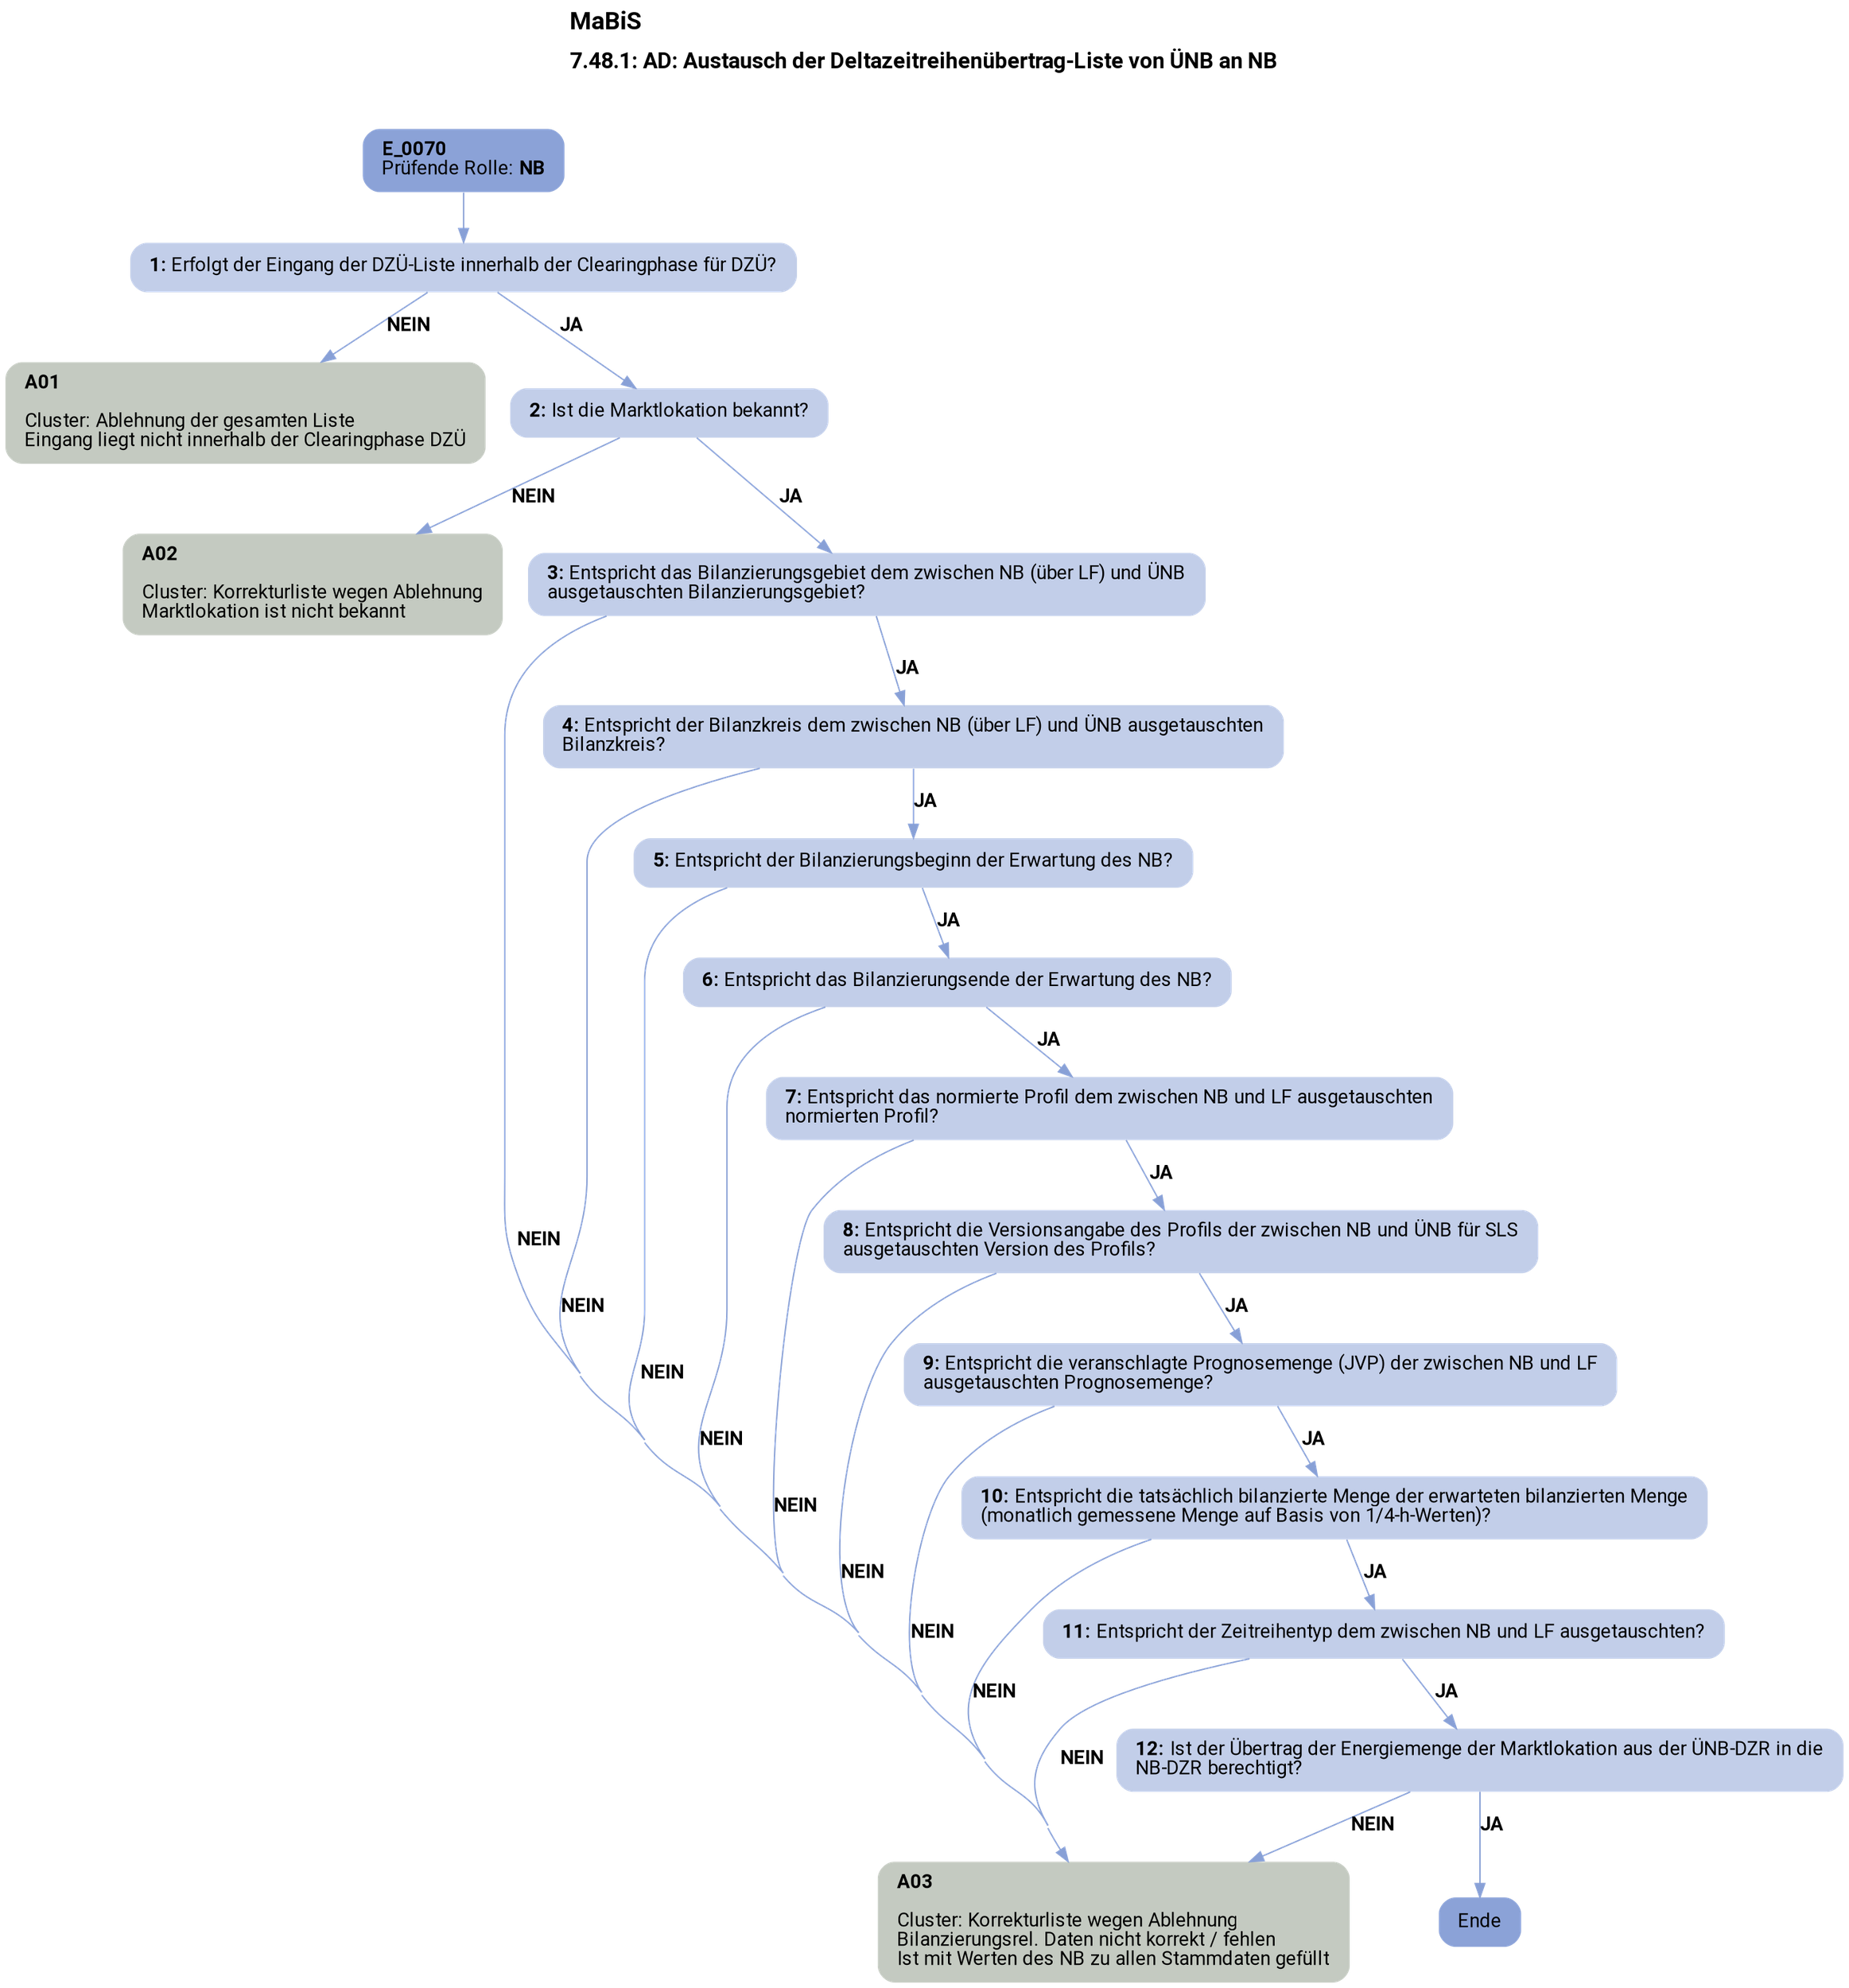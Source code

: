 digraph D {
    labelloc="t";
    label=<<B><FONT POINT-SIZE="18">MaBiS</FONT></B><BR align="left"/><BR/><B><FONT POINT-SIZE="16">7.48.1: AD: Austausch der Deltazeitreihenübertrag-Liste von ÜNB an NB</FONT></B><BR align="left"/><BR/><BR/><BR/>>;
    ratio="compress";
    concentrate=true;
    pack=true;
    rankdir=TB;
    packmode="array";
    size="20,20";
    fontsize=12;
    "Start" [margin="0.2,0.12", shape=box, style="filled,rounded", penwidth=0.0, fillcolor="#8ba2d7", label=<<B>E_0070</B><BR align="left"/><FONT>Prüfende Rolle: <B>NB</B></FONT><BR align="center"/>>, fontname="Roboto, sans-serif"];
    "1" [margin="0.2,0.12", shape=box, style="filled,rounded", penwidth=0.0, fillcolor="#c2cee9", label=<<B>1: </B>Erfolgt der Eingang der DZÜ-Liste innerhalb der Clearingphase für DZÜ?<BR align="left"/>>, fontname="Roboto, sans-serif"];
    "A01" [margin="0.2,0.12", shape=box, style="filled,rounded", penwidth=0.0, fillcolor="#c4cac1", label=<<B>A01</B><BR align="left"/><BR align="left"/><FONT>Cluster: Ablehnung der gesamten Liste<BR align="left"/>Eingang liegt nicht innerhalb der Clearingphase DZÜ<BR align="left"/></FONT>>, fontname="Roboto, sans-serif"];
    "2" [margin="0.2,0.12", shape=box, style="filled,rounded", penwidth=0.0, fillcolor="#c2cee9", label=<<B>2: </B>Ist die Marktlokation bekannt?<BR align="left"/>>, fontname="Roboto, sans-serif"];
    "A02" [margin="0.2,0.12", shape=box, style="filled,rounded", penwidth=0.0, fillcolor="#c4cac1", label=<<B>A02</B><BR align="left"/><BR align="left"/><FONT>Cluster: Korrekturliste wegen Ablehnung<BR align="left"/>Marktlokation ist nicht bekannt<BR align="left"/></FONT>>, fontname="Roboto, sans-serif"];
    "3" [margin="0.2,0.12", shape=box, style="filled,rounded", penwidth=0.0, fillcolor="#c2cee9", label=<<B>3: </B>Entspricht das Bilanzierungsgebiet dem zwischen NB (über LF) und ÜNB<BR align="left"/>ausgetauschten Bilanzierungsgebiet?<BR align="left"/>>, fontname="Roboto, sans-serif"];
    "A03" [margin="0.2,0.12", shape=box, style="filled,rounded", penwidth=0.0, fillcolor="#c4cac1", label=<<B>A03</B><BR align="left"/><BR align="left"/><FONT>Cluster: Korrekturliste wegen Ablehnung<BR align="left"/>Bilanzierungsrel. Daten nicht korrekt / fehlen<BR align="left"/>Ist mit Werten des NB zu allen Stammdaten gefüllt<BR align="left"/></FONT>>, fontname="Roboto, sans-serif"];
    "4" [margin="0.2,0.12", shape=box, style="filled,rounded", penwidth=0.0, fillcolor="#c2cee9", label=<<B>4: </B>Entspricht der Bilanzkreis dem zwischen NB (über LF) und ÜNB ausgetauschten<BR align="left"/>Bilanzkreis?<BR align="left"/>>, fontname="Roboto, sans-serif"];
    "5" [margin="0.2,0.12", shape=box, style="filled,rounded", penwidth=0.0, fillcolor="#c2cee9", label=<<B>5: </B>Entspricht der Bilanzierungsbeginn der Erwartung des NB?<BR align="left"/>>, fontname="Roboto, sans-serif"];
    "6" [margin="0.2,0.12", shape=box, style="filled,rounded", penwidth=0.0, fillcolor="#c2cee9", label=<<B>6: </B>Entspricht das Bilanzierungsende der Erwartung des NB?<BR align="left"/>>, fontname="Roboto, sans-serif"];
    "7" [margin="0.2,0.12", shape=box, style="filled,rounded", penwidth=0.0, fillcolor="#c2cee9", label=<<B>7: </B>Entspricht das normierte Profil dem zwischen NB und LF ausgetauschten<BR align="left"/>normierten Profil?<BR align="left"/>>, fontname="Roboto, sans-serif"];
    "8" [margin="0.2,0.12", shape=box, style="filled,rounded", penwidth=0.0, fillcolor="#c2cee9", label=<<B>8: </B>Entspricht die Versionsangabe des Profils der zwischen NB und ÜNB für SLS<BR align="left"/>ausgetauschten Version des Profils?<BR align="left"/>>, fontname="Roboto, sans-serif"];
    "9" [margin="0.2,0.12", shape=box, style="filled,rounded", penwidth=0.0, fillcolor="#c2cee9", label=<<B>9: </B>Entspricht die veranschlagte Prognosemenge (JVP) der zwischen NB und LF<BR align="left"/>ausgetauschten Prognosemenge?<BR align="left"/>>, fontname="Roboto, sans-serif"];
    "10" [margin="0.2,0.12", shape=box, style="filled,rounded", penwidth=0.0, fillcolor="#c2cee9", label=<<B>10: </B>Entspricht die tatsächlich bilanzierte Menge der erwarteten bilanzierten Menge<BR align="left"/>(monatlich gemessene Menge auf Basis von 1/4-h-Werten)?<BR align="left"/>>, fontname="Roboto, sans-serif"];
    "11" [margin="0.2,0.12", shape=box, style="filled,rounded", penwidth=0.0, fillcolor="#c2cee9", label=<<B>11: </B>Entspricht der Zeitreihentyp dem zwischen NB und LF ausgetauschten?<BR align="left"/>>, fontname="Roboto, sans-serif"];
    "12" [margin="0.2,0.12", shape=box, style="filled,rounded", penwidth=0.0, fillcolor="#c2cee9", label=<<B>12: </B>Ist der Übertrag der Energiemenge der Marktlokation aus der ÜNB-DZR in die<BR align="left"/>NB-DZR berechtigt?<BR align="left"/>>, fontname="Roboto, sans-serif"];
    "Ende" [margin="0.2,0.12", shape=box, style="filled,rounded", penwidth=0.0, fillcolor="#8ba2d7", label="Ende", fontname="Roboto, sans-serif"];

    "Start" -> "1" [color="#88a0d6"];
    "1" -> "A01" [label=<<B>NEIN</B>>, color="#88a0d6", fontname="Roboto, sans-serif"];
    "1" -> "2" [label=<<B>JA</B>>, color="#88a0d6", fontname="Roboto, sans-serif"];
    "2" -> "A02" [label=<<B>NEIN</B>>, color="#88a0d6", fontname="Roboto, sans-serif"];
    "2" -> "3" [label=<<B>JA</B>>, color="#88a0d6", fontname="Roboto, sans-serif"];
    "3" -> "A03" [label=<<B>NEIN</B>>, color="#88a0d6", fontname="Roboto, sans-serif"];
    "3" -> "4" [label=<<B>JA</B>>, color="#88a0d6", fontname="Roboto, sans-serif"];
    "4" -> "A03" [label=<<B>NEIN</B>>, color="#88a0d6", fontname="Roboto, sans-serif"];
    "4" -> "5" [label=<<B>JA</B>>, color="#88a0d6", fontname="Roboto, sans-serif"];
    "5" -> "A03" [label=<<B>NEIN</B>>, color="#88a0d6", fontname="Roboto, sans-serif"];
    "5" -> "6" [label=<<B>JA</B>>, color="#88a0d6", fontname="Roboto, sans-serif"];
    "6" -> "A03" [label=<<B>NEIN</B>>, color="#88a0d6", fontname="Roboto, sans-serif"];
    "6" -> "7" [label=<<B>JA</B>>, color="#88a0d6", fontname="Roboto, sans-serif"];
    "7" -> "A03" [label=<<B>NEIN</B>>, color="#88a0d6", fontname="Roboto, sans-serif"];
    "7" -> "8" [label=<<B>JA</B>>, color="#88a0d6", fontname="Roboto, sans-serif"];
    "8" -> "A03" [label=<<B>NEIN</B>>, color="#88a0d6", fontname="Roboto, sans-serif"];
    "8" -> "9" [label=<<B>JA</B>>, color="#88a0d6", fontname="Roboto, sans-serif"];
    "9" -> "A03" [label=<<B>NEIN</B>>, color="#88a0d6", fontname="Roboto, sans-serif"];
    "9" -> "10" [label=<<B>JA</B>>, color="#88a0d6", fontname="Roboto, sans-serif"];
    "10" -> "A03" [label=<<B>NEIN</B>>, color="#88a0d6", fontname="Roboto, sans-serif"];
    "10" -> "11" [label=<<B>JA</B>>, color="#88a0d6", fontname="Roboto, sans-serif"];
    "11" -> "A03" [label=<<B>NEIN</B>>, color="#88a0d6", fontname="Roboto, sans-serif"];
    "11" -> "12" [label=<<B>JA</B>>, color="#88a0d6", fontname="Roboto, sans-serif"];
    "12" -> "A03" [label=<<B>NEIN</B>>, color="#88a0d6", fontname="Roboto, sans-serif"];
    "12" -> "Ende" [label=<<B>JA</B>>, color="#88a0d6", fontname="Roboto, sans-serif"];

    bgcolor="transparent";
fontname="Roboto, sans-serif";
}